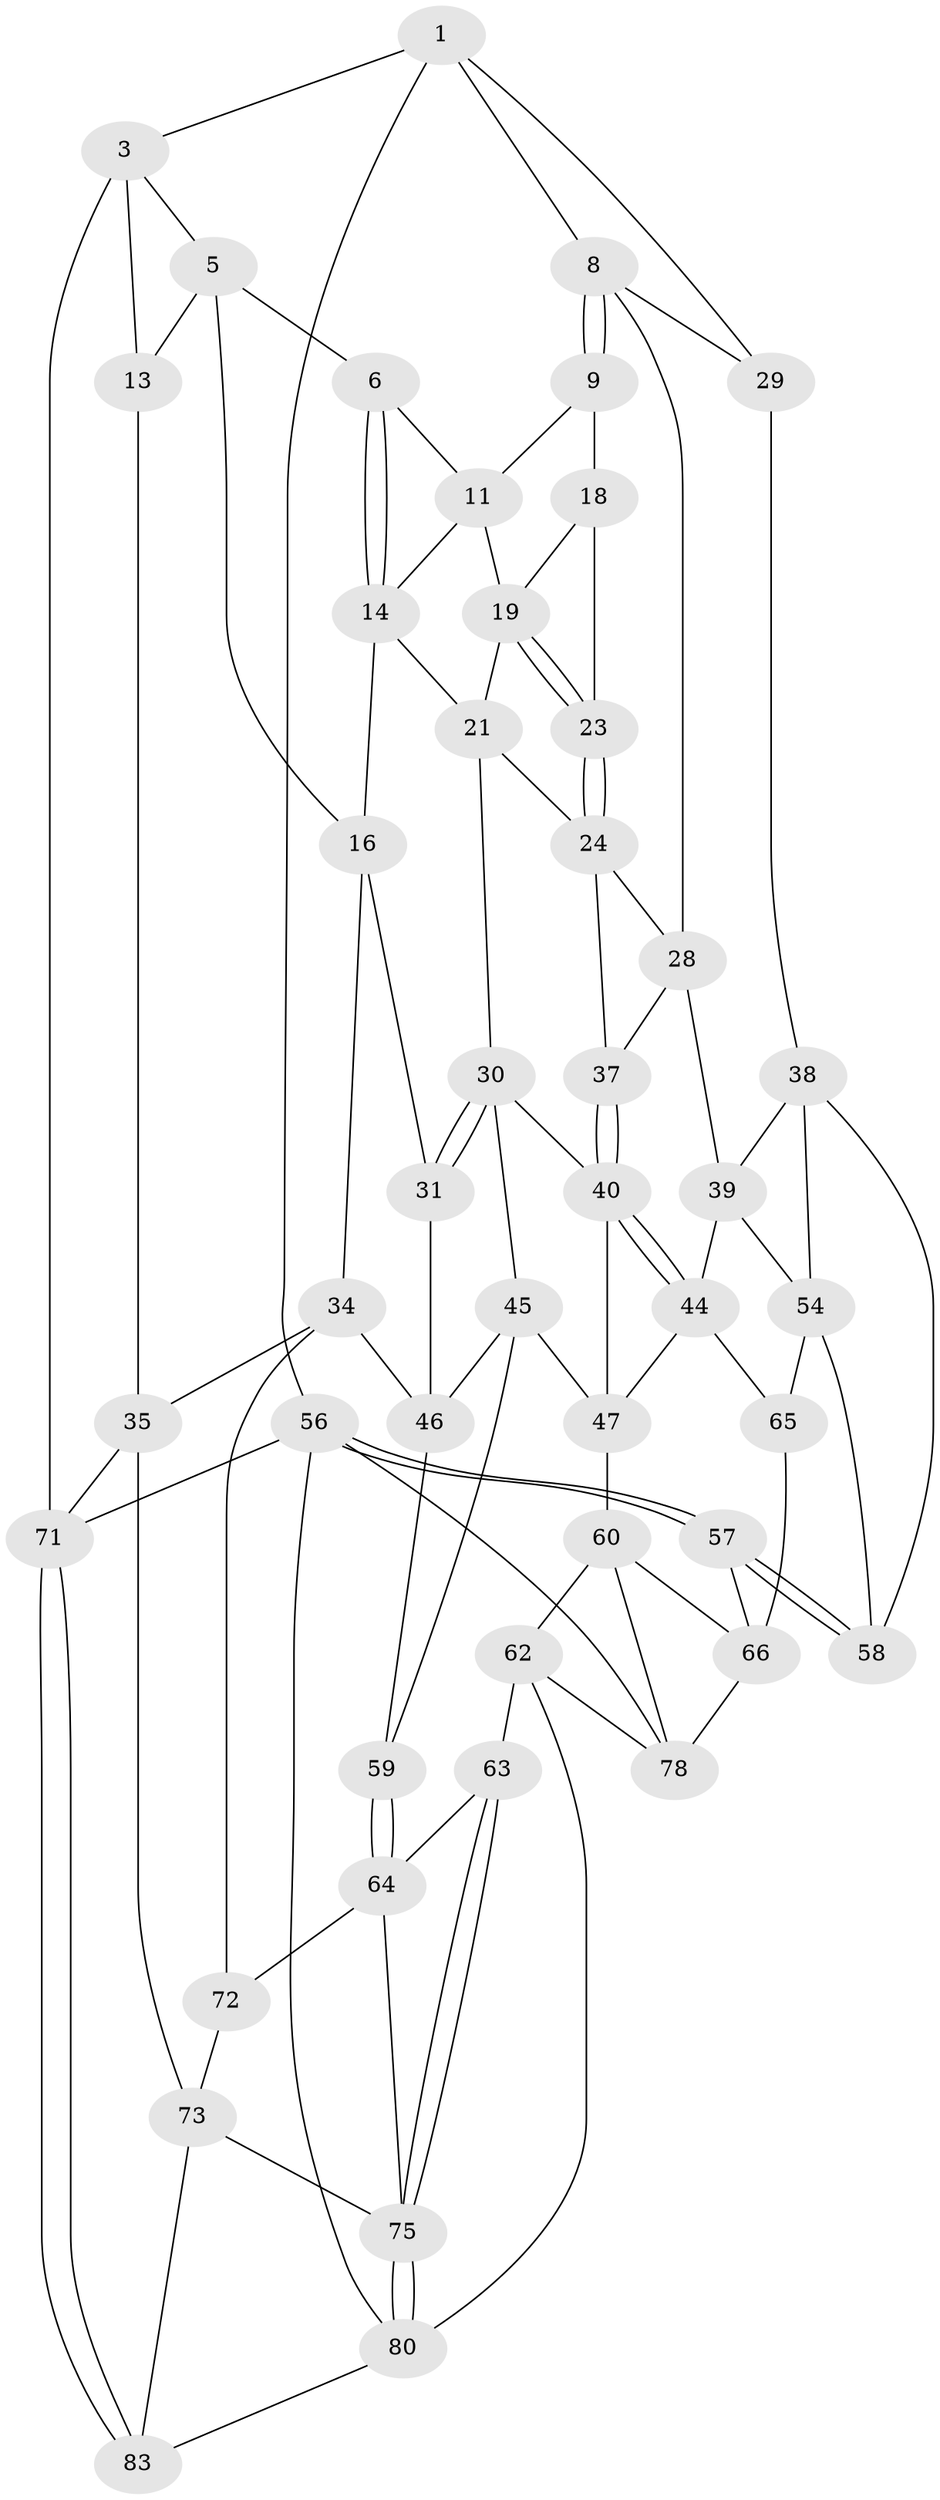 // Generated by graph-tools (version 1.1) at 2025/24/03/03/25 07:24:40]
// undirected, 47 vertices, 100 edges
graph export_dot {
graph [start="1"]
  node [color=gray90,style=filled];
  1 [pos="+0.8299918785377356+0",super="+2"];
  3 [pos="+0+0",super="+4"];
  5 [pos="+0.25045835131300637+0",super="+12"];
  6 [pos="+0.3329825557868425+0",super="+7"];
  8 [pos="+0.7924101220398254+0.1606458172699855",super="+27"];
  9 [pos="+0.7775515178349272+0.1590506755012988",super="+10"];
  11 [pos="+0.6487727911038623+0",super="+17"];
  13 [pos="+0.13979179395361116+0.22943066861152175",super="+33"];
  14 [pos="+0.3408567217639871+0",super="+15"];
  16 [pos="+0.1907299975809347+0.262942492966502",super="+32"];
  18 [pos="+0.5942986085638563+0.08432716372648949",super="+22"];
  19 [pos="+0.5614465508591097+0.12259620385135932",super="+20"];
  21 [pos="+0.41589946421404483+0.2347215021608769",super="+26"];
  23 [pos="+0.6787577096911683+0.20566212258250352"];
  24 [pos="+0.6149210490214518+0.3098220851337842",super="+25"];
  28 [pos="+0.84510950137338+0.3171015427658475",super="+36"];
  29 [pos="+1+0.1642657578988904"];
  30 [pos="+0.4887518800277604+0.3338645415900352",super="+42"];
  31 [pos="+0.3256398086715121+0.526194897937526"];
  34 [pos="+0.13526468799717772+0.5602613759807386",super="+52"];
  35 [pos="+0+0.5627414249409851",super="+70"];
  37 [pos="+0.7046542139033133+0.45520816196065766"];
  38 [pos="+1+0.34584568352489903",super="+53"];
  39 [pos="+0.8652624663063591+0.4958983073750863",super="+43"];
  40 [pos="+0.7013159628998975+0.46215663940394575",super="+41"];
  44 [pos="+0.7218789289006983+0.5253571636052625",super="+49"];
  45 [pos="+0.4981475818313576+0.5879045095939047",super="+48"];
  46 [pos="+0.3750956960596174+0.5507491431797656",super="+51"];
  47 [pos="+0.5923987874487936+0.6269480787738716",super="+50"];
  54 [pos="+0.9298494123804135+0.6983024331138192",super="+55"];
  56 [pos="+1+1",super="+82"];
  57 [pos="+1+1",super="+68"];
  58 [pos="+1+1",super="+67"];
  59 [pos="+0.4509143620766405+0.7561203296294879"];
  60 [pos="+0.6236005044665339+0.8195657660575357",super="+61"];
  62 [pos="+0.5667059695326955+0.8306748631161097",super="+79"];
  63 [pos="+0.45957370240044926+0.7746176832703707"];
  64 [pos="+0.4537571492086849+0.7667751883202222",super="+74"];
  65 [pos="+0.7918499455368575+0.6930755380515012"];
  66 [pos="+0.7658415755749087+0.7222677278726317",super="+69"];
  71 [pos="+0+1"];
  72 [pos="+0.1738578780971886+0.7470184004123379"];
  73 [pos="+0.13699409488342143+0.7978524503558784",super="+77"];
  75 [pos="+0.38340563001974337+0.9797291751498082",super="+76"];
  78 [pos="+0.7020114218684262+0.9351977783914768",super="+81"];
  80 [pos="+0.41670091469284354+1",super="+84"];
  83 [pos="+0.025491869380481747+1"];
  1 -- 8;
  1 -- 56;
  1 -- 3;
  1 -- 29;
  3 -- 71;
  3 -- 13 [weight=2];
  3 -- 5;
  5 -- 6;
  5 -- 16;
  5 -- 13;
  6 -- 14;
  6 -- 14;
  6 -- 11;
  8 -- 9;
  8 -- 9;
  8 -- 28;
  8 -- 29;
  9 -- 18 [weight=2];
  9 -- 11;
  11 -- 19;
  11 -- 14;
  13 -- 35;
  14 -- 16;
  14 -- 21;
  16 -- 34;
  16 -- 31;
  18 -- 19;
  18 -- 23;
  19 -- 23;
  19 -- 23;
  19 -- 21;
  21 -- 24;
  21 -- 30;
  23 -- 24;
  23 -- 24;
  24 -- 28;
  24 -- 37;
  28 -- 37;
  28 -- 39;
  29 -- 38;
  30 -- 31;
  30 -- 31;
  30 -- 45;
  30 -- 40;
  31 -- 46;
  34 -- 35;
  34 -- 72;
  34 -- 46;
  35 -- 73;
  35 -- 71;
  37 -- 40;
  37 -- 40;
  38 -- 39;
  38 -- 54;
  38 -- 58;
  39 -- 44;
  39 -- 54;
  40 -- 44;
  40 -- 44;
  40 -- 47;
  44 -- 65;
  44 -- 47;
  45 -- 46;
  45 -- 59;
  45 -- 47;
  46 -- 59;
  47 -- 60;
  54 -- 65;
  54 -- 58;
  56 -- 57;
  56 -- 57;
  56 -- 71;
  56 -- 80;
  56 -- 78;
  57 -- 58 [weight=2];
  57 -- 58;
  57 -- 66;
  59 -- 64;
  59 -- 64;
  60 -- 66;
  60 -- 62;
  60 -- 78;
  62 -- 63;
  62 -- 80;
  62 -- 78;
  63 -- 64;
  63 -- 75;
  63 -- 75;
  64 -- 72;
  64 -- 75;
  65 -- 66;
  66 -- 78;
  71 -- 83;
  71 -- 83;
  72 -- 73;
  73 -- 83;
  73 -- 75;
  75 -- 80;
  75 -- 80;
  80 -- 83;
}

